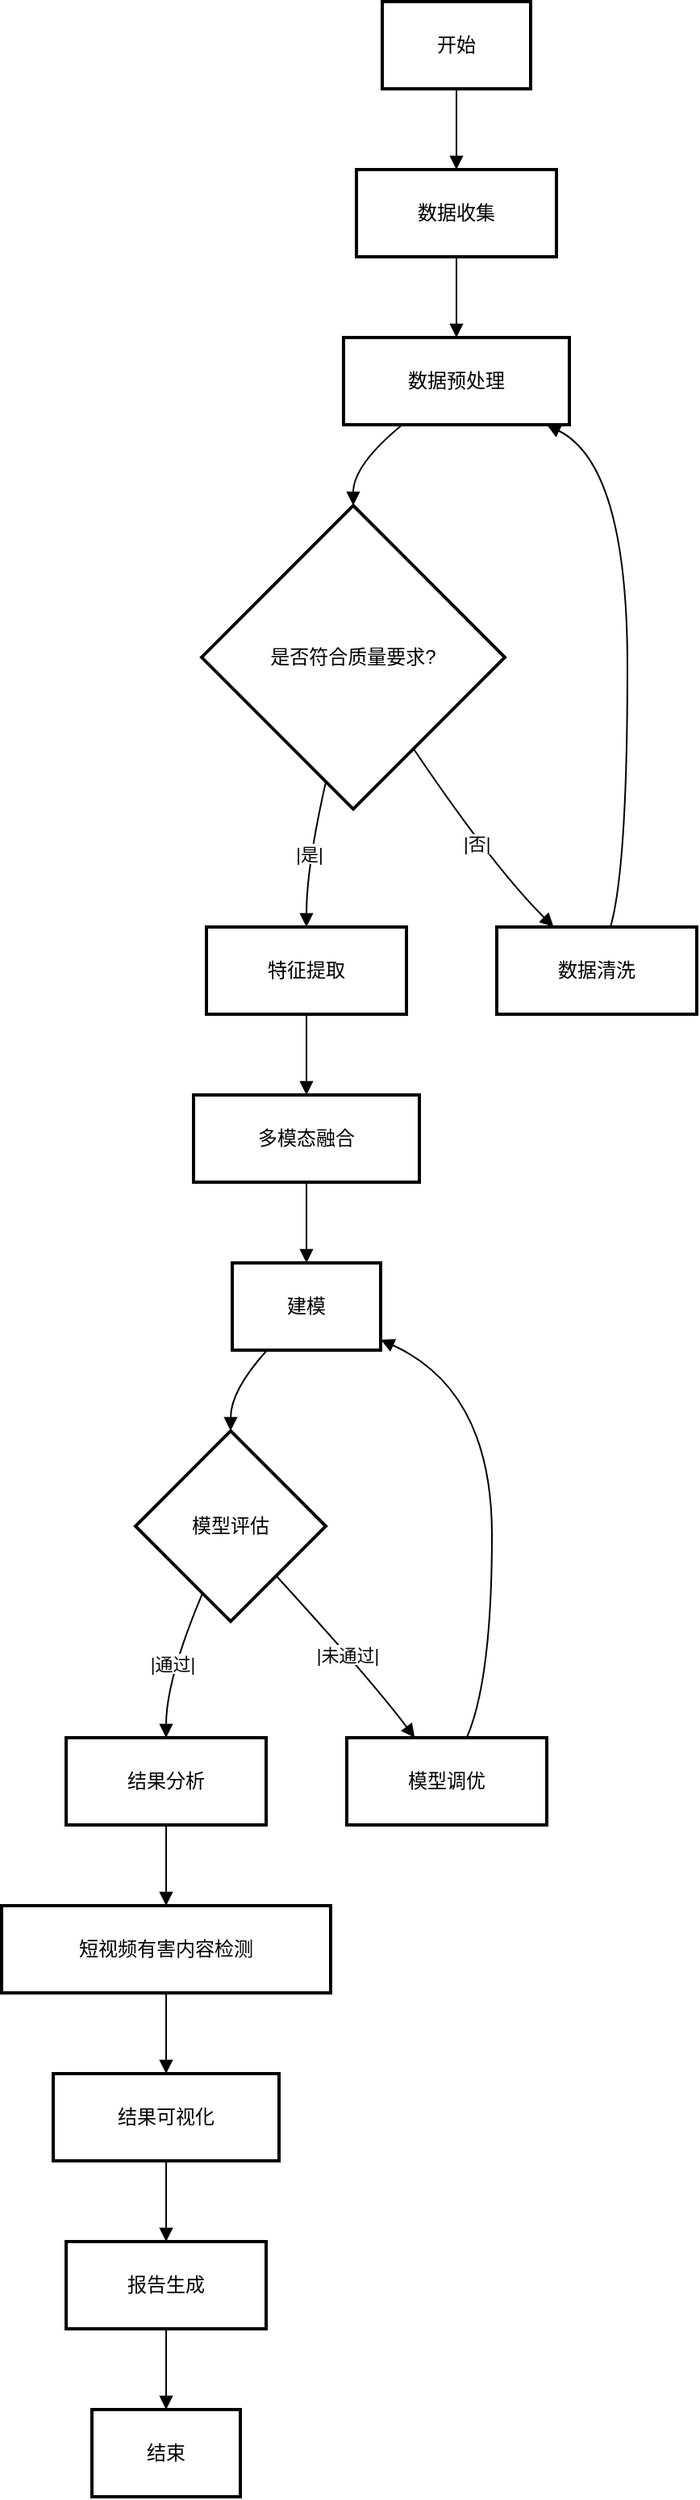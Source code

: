 <mxfile version="26.2.14">
  <diagram name="第 1 页" id="pygbgE1EpYSZOOdQ-GEy">
    <mxGraphModel>
      <root>
        <mxCell id="0" />
        <mxCell id="1" parent="0" />
        <mxCell id="2" value="开始" style="whiteSpace=wrap;strokeWidth=2;" vertex="1" parent="1">
          <mxGeometry x="244" y="8" width="92" height="54" as="geometry" />
        </mxCell>
        <mxCell id="3" value="数据收集" style="whiteSpace=wrap;strokeWidth=2;" vertex="1" parent="1">
          <mxGeometry x="228" y="112" width="124" height="54" as="geometry" />
        </mxCell>
        <mxCell id="4" value="数据预处理" style="whiteSpace=wrap;strokeWidth=2;" vertex="1" parent="1">
          <mxGeometry x="220" y="216" width="140" height="54" as="geometry" />
        </mxCell>
        <mxCell id="5" value="是否符合质量要求?" style="rhombus;strokeWidth=2;whiteSpace=wrap;" vertex="1" parent="1">
          <mxGeometry x="132" y="320" width="188" height="188" as="geometry" />
        </mxCell>
        <mxCell id="6" value="特征提取" style="whiteSpace=wrap;strokeWidth=2;" vertex="1" parent="1">
          <mxGeometry x="135" y="581" width="124" height="54" as="geometry" />
        </mxCell>
        <mxCell id="7" value="数据清洗" style="whiteSpace=wrap;strokeWidth=2;" vertex="1" parent="1">
          <mxGeometry x="315" y="581" width="124" height="54" as="geometry" />
        </mxCell>
        <mxCell id="8" value="多模态融合" style="whiteSpace=wrap;strokeWidth=2;" vertex="1" parent="1">
          <mxGeometry x="127" y="685" width="140" height="54" as="geometry" />
        </mxCell>
        <mxCell id="9" value="建模" style="whiteSpace=wrap;strokeWidth=2;" vertex="1" parent="1">
          <mxGeometry x="151" y="789" width="92" height="54" as="geometry" />
        </mxCell>
        <mxCell id="10" value="模型评估" style="rhombus;strokeWidth=2;whiteSpace=wrap;" vertex="1" parent="1">
          <mxGeometry x="91" y="893" width="118" height="118" as="geometry" />
        </mxCell>
        <mxCell id="11" value="结果分析" style="whiteSpace=wrap;strokeWidth=2;" vertex="1" parent="1">
          <mxGeometry x="48" y="1083" width="124" height="54" as="geometry" />
        </mxCell>
        <mxCell id="12" value="模型调优" style="whiteSpace=wrap;strokeWidth=2;" vertex="1" parent="1">
          <mxGeometry x="222" y="1083" width="124" height="54" as="geometry" />
        </mxCell>
        <mxCell id="13" value="短视频有害内容检测" style="whiteSpace=wrap;strokeWidth=2;" vertex="1" parent="1">
          <mxGeometry x="8" y="1187" width="204" height="54" as="geometry" />
        </mxCell>
        <mxCell id="14" value="结果可视化" style="whiteSpace=wrap;strokeWidth=2;" vertex="1" parent="1">
          <mxGeometry x="40" y="1291" width="140" height="54" as="geometry" />
        </mxCell>
        <mxCell id="15" value="报告生成" style="whiteSpace=wrap;strokeWidth=2;" vertex="1" parent="1">
          <mxGeometry x="48" y="1395" width="124" height="54" as="geometry" />
        </mxCell>
        <mxCell id="16" value="结束" style="whiteSpace=wrap;strokeWidth=2;" vertex="1" parent="1">
          <mxGeometry x="64" y="1499" width="92" height="54" as="geometry" />
        </mxCell>
        <mxCell id="17" value="" style="curved=1;startArrow=none;endArrow=block;exitX=0.5;exitY=1;entryX=0.5;entryY=0;" edge="1" parent="1" source="2" target="3">
          <mxGeometry relative="1" as="geometry">
            <Array as="points" />
          </mxGeometry>
        </mxCell>
        <mxCell id="18" value="" style="curved=1;startArrow=none;endArrow=block;exitX=0.5;exitY=1;entryX=0.5;entryY=0;" edge="1" parent="1" source="3" target="4">
          <mxGeometry relative="1" as="geometry">
            <Array as="points" />
          </mxGeometry>
        </mxCell>
        <mxCell id="19" value="" style="curved=1;startArrow=none;endArrow=block;exitX=0.26;exitY=1;entryX=0.5;entryY=0;" edge="1" parent="1" source="4" target="5">
          <mxGeometry relative="1" as="geometry">
            <Array as="points">
              <mxPoint x="226" y="295" />
            </Array>
          </mxGeometry>
        </mxCell>
        <mxCell id="20" value="|是|" style="curved=1;startArrow=none;endArrow=block;exitX=0.39;exitY=1;entryX=0.5;entryY=-0.01;" edge="1" parent="1" source="5" target="6">
          <mxGeometry relative="1" as="geometry">
            <Array as="points">
              <mxPoint x="197" y="544" />
            </Array>
          </mxGeometry>
        </mxCell>
        <mxCell id="21" value="|否|" style="curved=1;startArrow=none;endArrow=block;exitX=0.83;exitY=1;entryX=0.28;entryY=-0.01;" edge="1" parent="1" source="5" target="7">
          <mxGeometry relative="1" as="geometry">
            <Array as="points">
              <mxPoint x="313" y="544" />
            </Array>
          </mxGeometry>
        </mxCell>
        <mxCell id="22" value="" style="curved=1;startArrow=none;endArrow=block;exitX=0.57;exitY=-0.01;entryX=0.9;entryY=1;" edge="1" parent="1" source="7" target="4">
          <mxGeometry relative="1" as="geometry">
            <Array as="points">
              <mxPoint x="396" y="544" />
              <mxPoint x="396" y="295" />
            </Array>
          </mxGeometry>
        </mxCell>
        <mxCell id="23" value="" style="curved=1;startArrow=none;endArrow=block;exitX=0.5;exitY=0.99;entryX=0.5;entryY=-0.01;" edge="1" parent="1" source="6" target="8">
          <mxGeometry relative="1" as="geometry">
            <Array as="points" />
          </mxGeometry>
        </mxCell>
        <mxCell id="24" value="" style="curved=1;startArrow=none;endArrow=block;exitX=0.5;exitY=0.99;entryX=0.5;entryY=-0.01;" edge="1" parent="1" source="8" target="9">
          <mxGeometry relative="1" as="geometry">
            <Array as="points" />
          </mxGeometry>
        </mxCell>
        <mxCell id="25" value="" style="curved=1;startArrow=none;endArrow=block;exitX=0.24;exitY=0.99;entryX=0.5;entryY=0;" edge="1" parent="1" source="9" target="10">
          <mxGeometry relative="1" as="geometry">
            <Array as="points">
              <mxPoint x="150" y="868" />
            </Array>
          </mxGeometry>
        </mxCell>
        <mxCell id="26" value="|通过|" style="curved=1;startArrow=none;endArrow=block;exitX=0.29;exitY=1;entryX=0.5;entryY=0;" edge="1" parent="1" source="10" target="11">
          <mxGeometry relative="1" as="geometry">
            <Array as="points">
              <mxPoint x="110" y="1047" />
            </Array>
          </mxGeometry>
        </mxCell>
        <mxCell id="27" value="|未通过|" style="curved=1;startArrow=none;endArrow=block;exitX=0.96;exitY=1;entryX=0.34;entryY=0;" edge="1" parent="1" source="10" target="12">
          <mxGeometry relative="1" as="geometry">
            <Array as="points">
              <mxPoint x="237" y="1047" />
            </Array>
          </mxGeometry>
        </mxCell>
        <mxCell id="28" value="" style="curved=1;startArrow=none;endArrow=block;exitX=0.6;exitY=0;entryX=1;entryY=0.88;" edge="1" parent="1" source="12" target="9">
          <mxGeometry relative="1" as="geometry">
            <Array as="points">
              <mxPoint x="312" y="1047" />
              <mxPoint x="312" y="868" />
            </Array>
          </mxGeometry>
        </mxCell>
        <mxCell id="29" value="" style="curved=1;startArrow=none;endArrow=block;exitX=0.5;exitY=1;entryX=0.5;entryY=0;" edge="1" parent="1" source="11" target="13">
          <mxGeometry relative="1" as="geometry">
            <Array as="points" />
          </mxGeometry>
        </mxCell>
        <mxCell id="30" value="" style="curved=1;startArrow=none;endArrow=block;exitX=0.5;exitY=1;entryX=0.5;entryY=0;" edge="1" parent="1" source="13" target="14">
          <mxGeometry relative="1" as="geometry">
            <Array as="points" />
          </mxGeometry>
        </mxCell>
        <mxCell id="31" value="" style="curved=1;startArrow=none;endArrow=block;exitX=0.5;exitY=1;entryX=0.5;entryY=0;" edge="1" parent="1" source="14" target="15">
          <mxGeometry relative="1" as="geometry">
            <Array as="points" />
          </mxGeometry>
        </mxCell>
        <mxCell id="32" value="" style="curved=1;startArrow=none;endArrow=block;exitX=0.5;exitY=1;entryX=0.5;entryY=0;" edge="1" parent="1" source="15" target="16">
          <mxGeometry relative="1" as="geometry">
            <Array as="points" />
          </mxGeometry>
        </mxCell>
      </root>
    </mxGraphModel>
  </diagram>
</mxfile>
